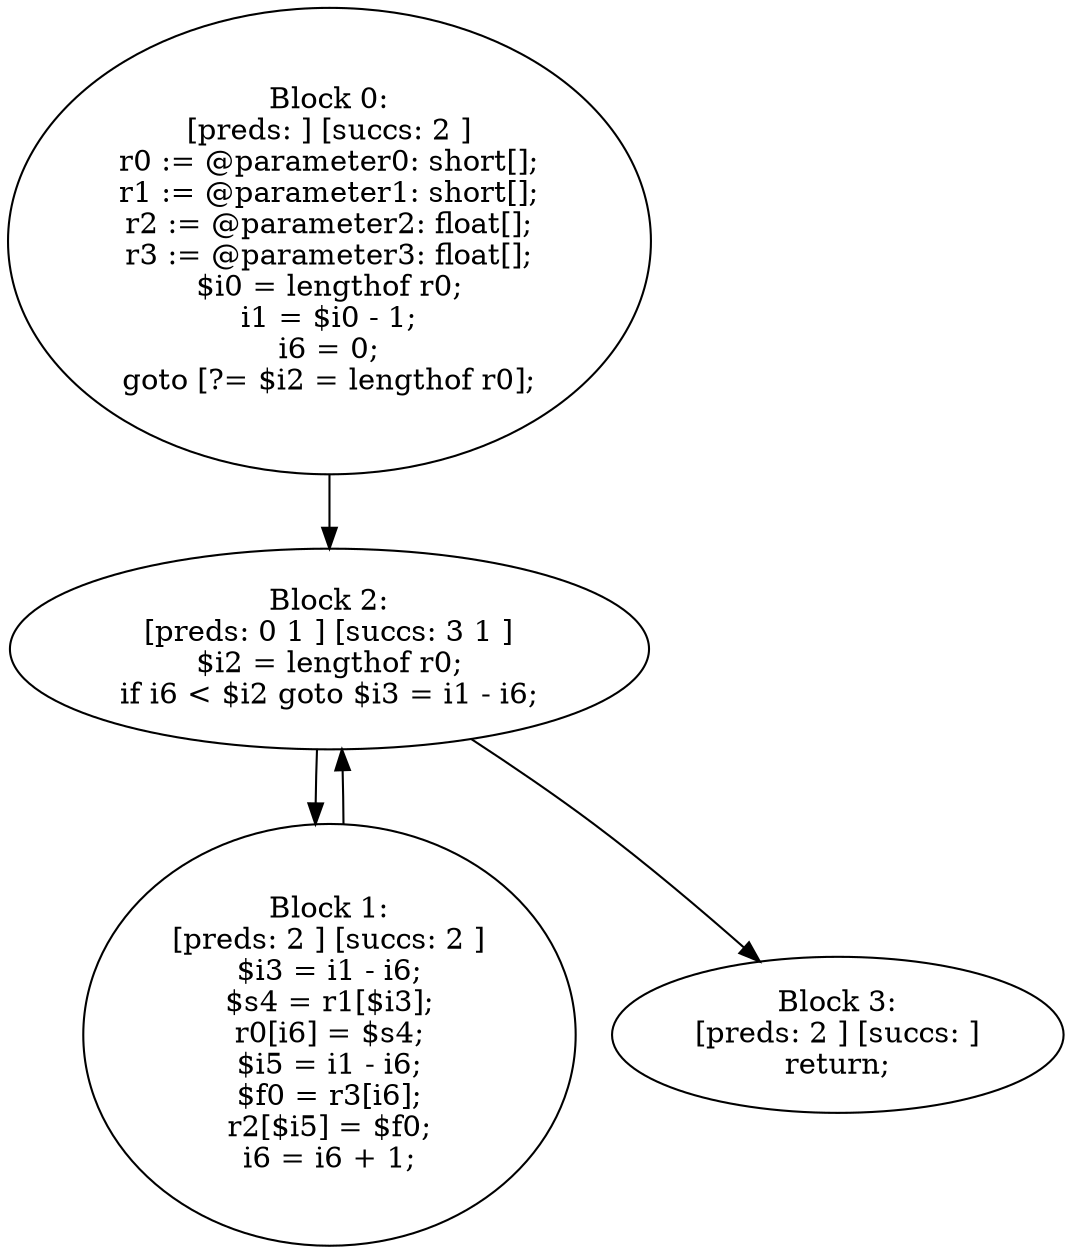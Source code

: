 digraph "unitGraph" {
    "Block 0:
[preds: ] [succs: 2 ]
r0 := @parameter0: short[];
r1 := @parameter1: short[];
r2 := @parameter2: float[];
r3 := @parameter3: float[];
$i0 = lengthof r0;
i1 = $i0 - 1;
i6 = 0;
goto [?= $i2 = lengthof r0];
"
    "Block 1:
[preds: 2 ] [succs: 2 ]
$i3 = i1 - i6;
$s4 = r1[$i3];
r0[i6] = $s4;
$i5 = i1 - i6;
$f0 = r3[i6];
r2[$i5] = $f0;
i6 = i6 + 1;
"
    "Block 2:
[preds: 0 1 ] [succs: 3 1 ]
$i2 = lengthof r0;
if i6 < $i2 goto $i3 = i1 - i6;
"
    "Block 3:
[preds: 2 ] [succs: ]
return;
"
    "Block 0:
[preds: ] [succs: 2 ]
r0 := @parameter0: short[];
r1 := @parameter1: short[];
r2 := @parameter2: float[];
r3 := @parameter3: float[];
$i0 = lengthof r0;
i1 = $i0 - 1;
i6 = 0;
goto [?= $i2 = lengthof r0];
"->"Block 2:
[preds: 0 1 ] [succs: 3 1 ]
$i2 = lengthof r0;
if i6 < $i2 goto $i3 = i1 - i6;
";
    "Block 1:
[preds: 2 ] [succs: 2 ]
$i3 = i1 - i6;
$s4 = r1[$i3];
r0[i6] = $s4;
$i5 = i1 - i6;
$f0 = r3[i6];
r2[$i5] = $f0;
i6 = i6 + 1;
"->"Block 2:
[preds: 0 1 ] [succs: 3 1 ]
$i2 = lengthof r0;
if i6 < $i2 goto $i3 = i1 - i6;
";
    "Block 2:
[preds: 0 1 ] [succs: 3 1 ]
$i2 = lengthof r0;
if i6 < $i2 goto $i3 = i1 - i6;
"->"Block 3:
[preds: 2 ] [succs: ]
return;
";
    "Block 2:
[preds: 0 1 ] [succs: 3 1 ]
$i2 = lengthof r0;
if i6 < $i2 goto $i3 = i1 - i6;
"->"Block 1:
[preds: 2 ] [succs: 2 ]
$i3 = i1 - i6;
$s4 = r1[$i3];
r0[i6] = $s4;
$i5 = i1 - i6;
$f0 = r3[i6];
r2[$i5] = $f0;
i6 = i6 + 1;
";
}
